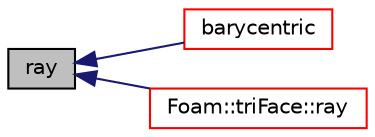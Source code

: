 digraph "ray"
{
  bgcolor="transparent";
  edge [fontname="Helvetica",fontsize="10",labelfontname="Helvetica",labelfontsize="10"];
  node [fontname="Helvetica",fontsize="10",shape=record];
  rankdir="LR";
  Node1 [label="ray",height=0.2,width=0.4,color="black", fillcolor="grey75", style="filled", fontcolor="black"];
  Node1 -> Node2 [dir="back",color="midnightblue",fontsize="10",style="solid",fontname="Helvetica"];
  Node2 [label="barycentric",height=0.2,width=0.4,color="red",URL="$a02689.html#af25ab613c3d54bb72f48d06e81ed88cc",tooltip="Calculate the barycentric coordinates of the given. "];
  Node1 -> Node3 [dir="back",color="midnightblue",fontsize="10",style="solid",fontname="Helvetica"];
  Node3 [label="Foam::triFace::ray",height=0.2,width=0.4,color="red",URL="$a02691.html#a2cb543a0e9af0ab671153c90181e2f3f",tooltip="Return point intersection with a ray starting at p,. "];
}

